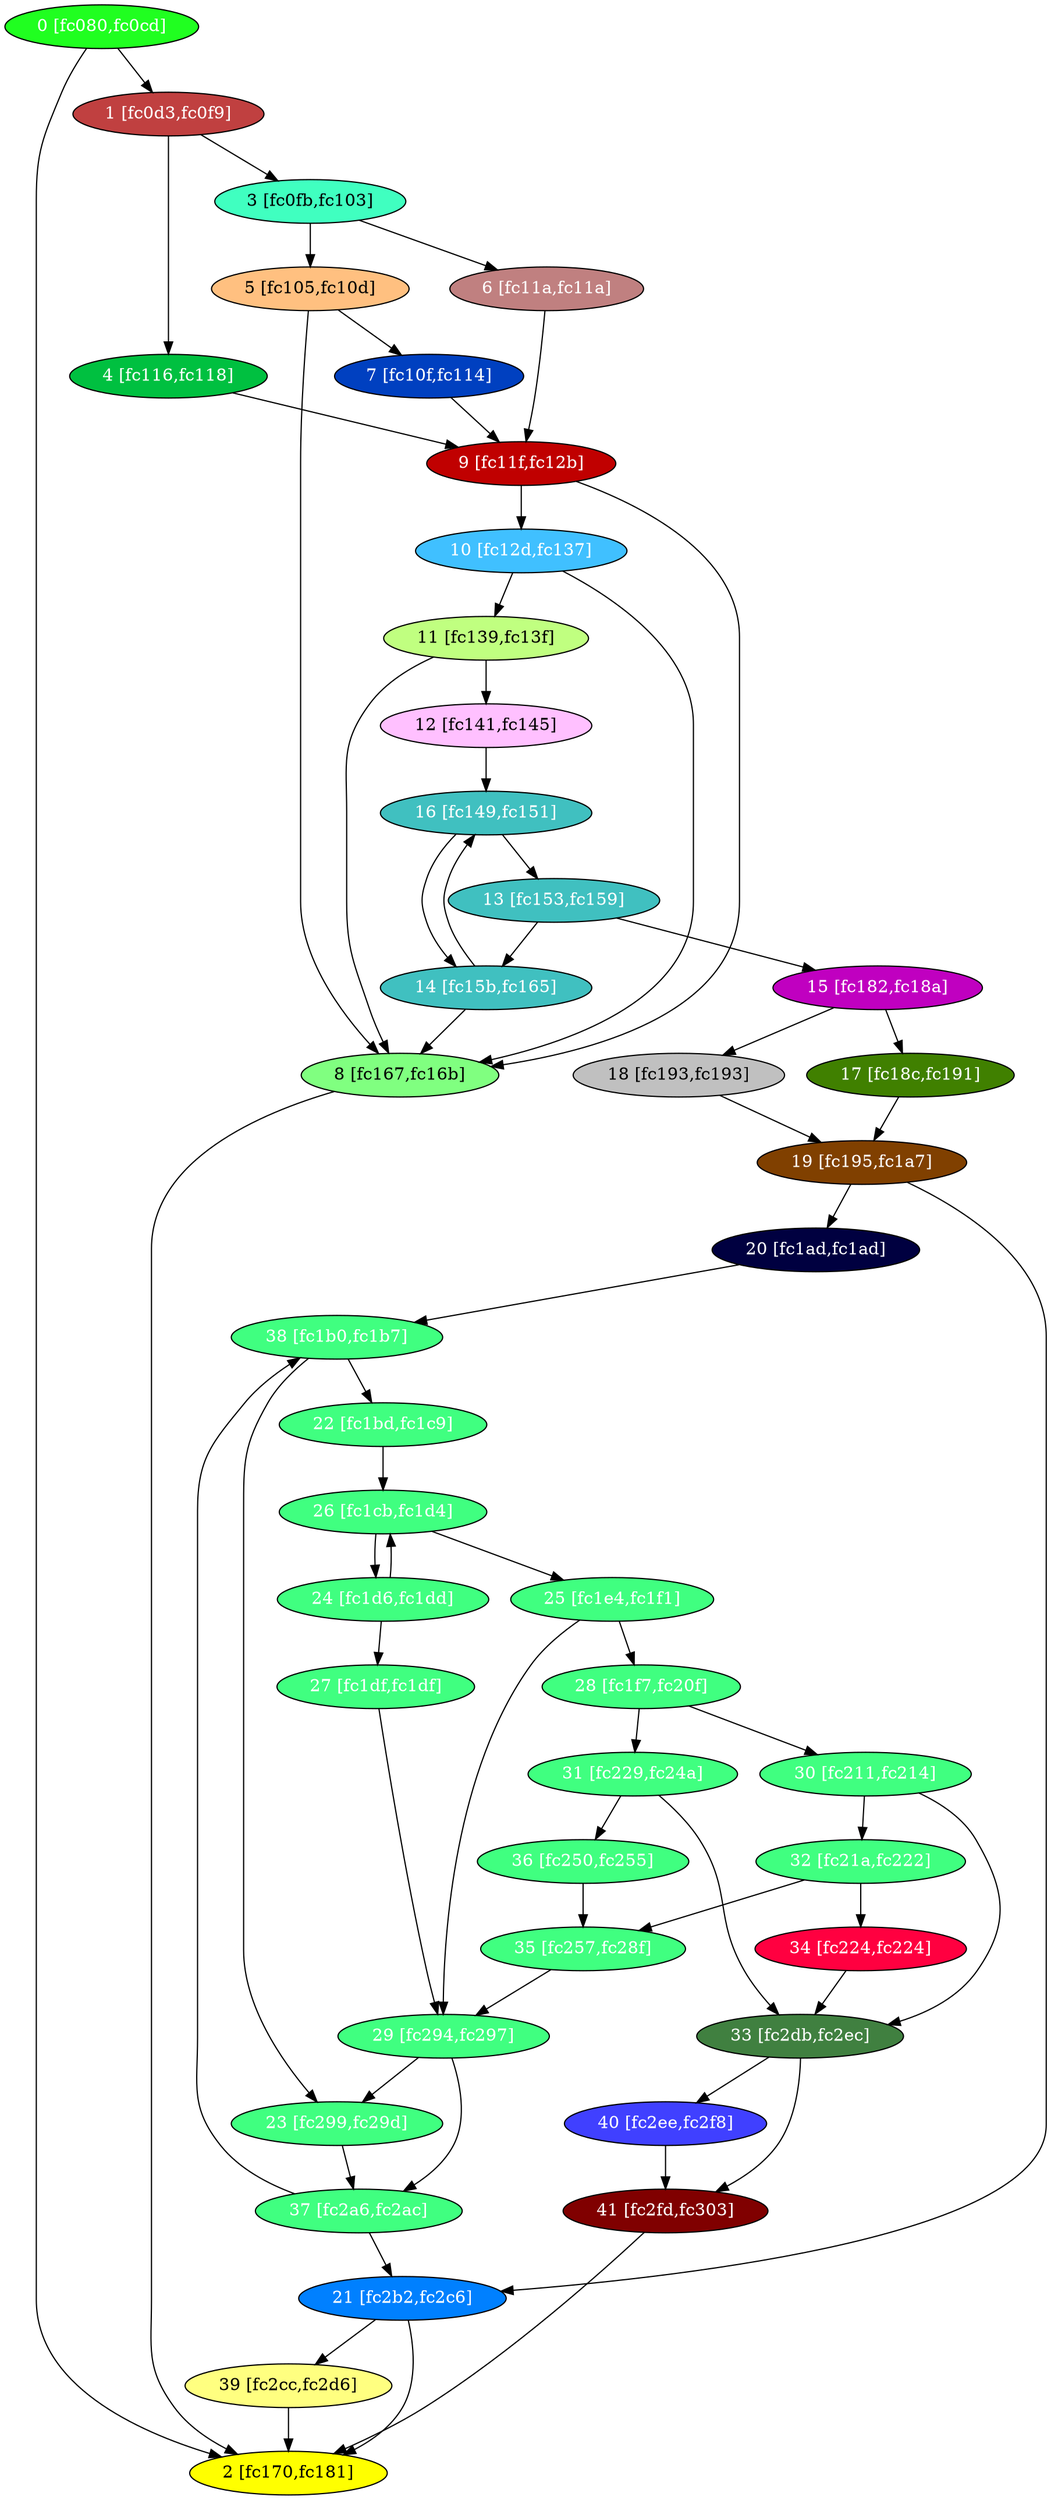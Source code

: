 diGraph libnss3{
	libnss3_0  [style=filled fillcolor="#20FF20" fontcolor="#ffffff" shape=oval label="0 [fc080,fc0cd]"]
	libnss3_1  [style=filled fillcolor="#C04040" fontcolor="#ffffff" shape=oval label="1 [fc0d3,fc0f9]"]
	libnss3_2  [style=filled fillcolor="#FFFF00" fontcolor="#000000" shape=oval label="2 [fc170,fc181]"]
	libnss3_3  [style=filled fillcolor="#40FFC0" fontcolor="#000000" shape=oval label="3 [fc0fb,fc103]"]
	libnss3_4  [style=filled fillcolor="#00C040" fontcolor="#ffffff" shape=oval label="4 [fc116,fc118]"]
	libnss3_5  [style=filled fillcolor="#FFC080" fontcolor="#000000" shape=oval label="5 [fc105,fc10d]"]
	libnss3_6  [style=filled fillcolor="#C08080" fontcolor="#ffffff" shape=oval label="6 [fc11a,fc11a]"]
	libnss3_7  [style=filled fillcolor="#0040C0" fontcolor="#ffffff" shape=oval label="7 [fc10f,fc114]"]
	libnss3_8  [style=filled fillcolor="#80FF80" fontcolor="#000000" shape=oval label="8 [fc167,fc16b]"]
	libnss3_9  [style=filled fillcolor="#C00000" fontcolor="#ffffff" shape=oval label="9 [fc11f,fc12b]"]
	libnss3_a  [style=filled fillcolor="#40C0FF" fontcolor="#ffffff" shape=oval label="10 [fc12d,fc137]"]
	libnss3_b  [style=filled fillcolor="#C0FF80" fontcolor="#000000" shape=oval label="11 [fc139,fc13f]"]
	libnss3_c  [style=filled fillcolor="#FFC0FF" fontcolor="#000000" shape=oval label="12 [fc141,fc145]"]
	libnss3_d  [style=filled fillcolor="#40C0C0" fontcolor="#ffffff" shape=oval label="13 [fc153,fc159]"]
	libnss3_e  [style=filled fillcolor="#40C0C0" fontcolor="#ffffff" shape=oval label="14 [fc15b,fc165]"]
	libnss3_f  [style=filled fillcolor="#C000C0" fontcolor="#ffffff" shape=oval label="15 [fc182,fc18a]"]
	libnss3_10  [style=filled fillcolor="#40C0C0" fontcolor="#ffffff" shape=oval label="16 [fc149,fc151]"]
	libnss3_11  [style=filled fillcolor="#408000" fontcolor="#ffffff" shape=oval label="17 [fc18c,fc191]"]
	libnss3_12  [style=filled fillcolor="#C0C0C0" fontcolor="#000000" shape=oval label="18 [fc193,fc193]"]
	libnss3_13  [style=filled fillcolor="#804000" fontcolor="#ffffff" shape=oval label="19 [fc195,fc1a7]"]
	libnss3_14  [style=filled fillcolor="#000040" fontcolor="#ffffff" shape=oval label="20 [fc1ad,fc1ad]"]
	libnss3_15  [style=filled fillcolor="#0080FF" fontcolor="#ffffff" shape=oval label="21 [fc2b2,fc2c6]"]
	libnss3_16  [style=filled fillcolor="#40FF80" fontcolor="#ffffff" shape=oval label="22 [fc1bd,fc1c9]"]
	libnss3_17  [style=filled fillcolor="#40FF80" fontcolor="#ffffff" shape=oval label="23 [fc299,fc29d]"]
	libnss3_18  [style=filled fillcolor="#40FF80" fontcolor="#ffffff" shape=oval label="24 [fc1d6,fc1dd]"]
	libnss3_19  [style=filled fillcolor="#40FF80" fontcolor="#ffffff" shape=oval label="25 [fc1e4,fc1f1]"]
	libnss3_1a  [style=filled fillcolor="#40FF80" fontcolor="#ffffff" shape=oval label="26 [fc1cb,fc1d4]"]
	libnss3_1b  [style=filled fillcolor="#40FF80" fontcolor="#ffffff" shape=oval label="27 [fc1df,fc1df]"]
	libnss3_1c  [style=filled fillcolor="#40FF80" fontcolor="#ffffff" shape=oval label="28 [fc1f7,fc20f]"]
	libnss3_1d  [style=filled fillcolor="#40FF80" fontcolor="#ffffff" shape=oval label="29 [fc294,fc297]"]
	libnss3_1e  [style=filled fillcolor="#40FF80" fontcolor="#ffffff" shape=oval label="30 [fc211,fc214]"]
	libnss3_1f  [style=filled fillcolor="#40FF80" fontcolor="#ffffff" shape=oval label="31 [fc229,fc24a]"]
	libnss3_20  [style=filled fillcolor="#40FF80" fontcolor="#ffffff" shape=oval label="32 [fc21a,fc222]"]
	libnss3_21  [style=filled fillcolor="#408040" fontcolor="#ffffff" shape=oval label="33 [fc2db,fc2ec]"]
	libnss3_22  [style=filled fillcolor="#FF0040" fontcolor="#ffffff" shape=oval label="34 [fc224,fc224]"]
	libnss3_23  [style=filled fillcolor="#40FF80" fontcolor="#ffffff" shape=oval label="35 [fc257,fc28f]"]
	libnss3_24  [style=filled fillcolor="#40FF80" fontcolor="#ffffff" shape=oval label="36 [fc250,fc255]"]
	libnss3_25  [style=filled fillcolor="#40FF80" fontcolor="#ffffff" shape=oval label="37 [fc2a6,fc2ac]"]
	libnss3_26  [style=filled fillcolor="#40FF80" fontcolor="#ffffff" shape=oval label="38 [fc1b0,fc1b7]"]
	libnss3_27  [style=filled fillcolor="#FFFF80" fontcolor="#000000" shape=oval label="39 [fc2cc,fc2d6]"]
	libnss3_28  [style=filled fillcolor="#4040FF" fontcolor="#ffffff" shape=oval label="40 [fc2ee,fc2f8]"]
	libnss3_29  [style=filled fillcolor="#800000" fontcolor="#ffffff" shape=oval label="41 [fc2fd,fc303]"]

	libnss3_0 -> libnss3_1
	libnss3_0 -> libnss3_2
	libnss3_1 -> libnss3_3
	libnss3_1 -> libnss3_4
	libnss3_3 -> libnss3_5
	libnss3_3 -> libnss3_6
	libnss3_4 -> libnss3_9
	libnss3_5 -> libnss3_7
	libnss3_5 -> libnss3_8
	libnss3_6 -> libnss3_9
	libnss3_7 -> libnss3_9
	libnss3_8 -> libnss3_2
	libnss3_9 -> libnss3_8
	libnss3_9 -> libnss3_a
	libnss3_a -> libnss3_8
	libnss3_a -> libnss3_b
	libnss3_b -> libnss3_8
	libnss3_b -> libnss3_c
	libnss3_c -> libnss3_10
	libnss3_d -> libnss3_e
	libnss3_d -> libnss3_f
	libnss3_e -> libnss3_8
	libnss3_e -> libnss3_10
	libnss3_f -> libnss3_11
	libnss3_f -> libnss3_12
	libnss3_10 -> libnss3_d
	libnss3_10 -> libnss3_e
	libnss3_11 -> libnss3_13
	libnss3_12 -> libnss3_13
	libnss3_13 -> libnss3_14
	libnss3_13 -> libnss3_15
	libnss3_14 -> libnss3_26
	libnss3_15 -> libnss3_2
	libnss3_15 -> libnss3_27
	libnss3_16 -> libnss3_1a
	libnss3_17 -> libnss3_25
	libnss3_18 -> libnss3_1a
	libnss3_18 -> libnss3_1b
	libnss3_19 -> libnss3_1c
	libnss3_19 -> libnss3_1d
	libnss3_1a -> libnss3_18
	libnss3_1a -> libnss3_19
	libnss3_1b -> libnss3_1d
	libnss3_1c -> libnss3_1e
	libnss3_1c -> libnss3_1f
	libnss3_1d -> libnss3_17
	libnss3_1d -> libnss3_25
	libnss3_1e -> libnss3_20
	libnss3_1e -> libnss3_21
	libnss3_1f -> libnss3_21
	libnss3_1f -> libnss3_24
	libnss3_20 -> libnss3_22
	libnss3_20 -> libnss3_23
	libnss3_21 -> libnss3_28
	libnss3_21 -> libnss3_29
	libnss3_22 -> libnss3_21
	libnss3_23 -> libnss3_1d
	libnss3_24 -> libnss3_23
	libnss3_25 -> libnss3_15
	libnss3_25 -> libnss3_26
	libnss3_26 -> libnss3_16
	libnss3_26 -> libnss3_17
	libnss3_27 -> libnss3_2
	libnss3_28 -> libnss3_29
	libnss3_29 -> libnss3_2
}